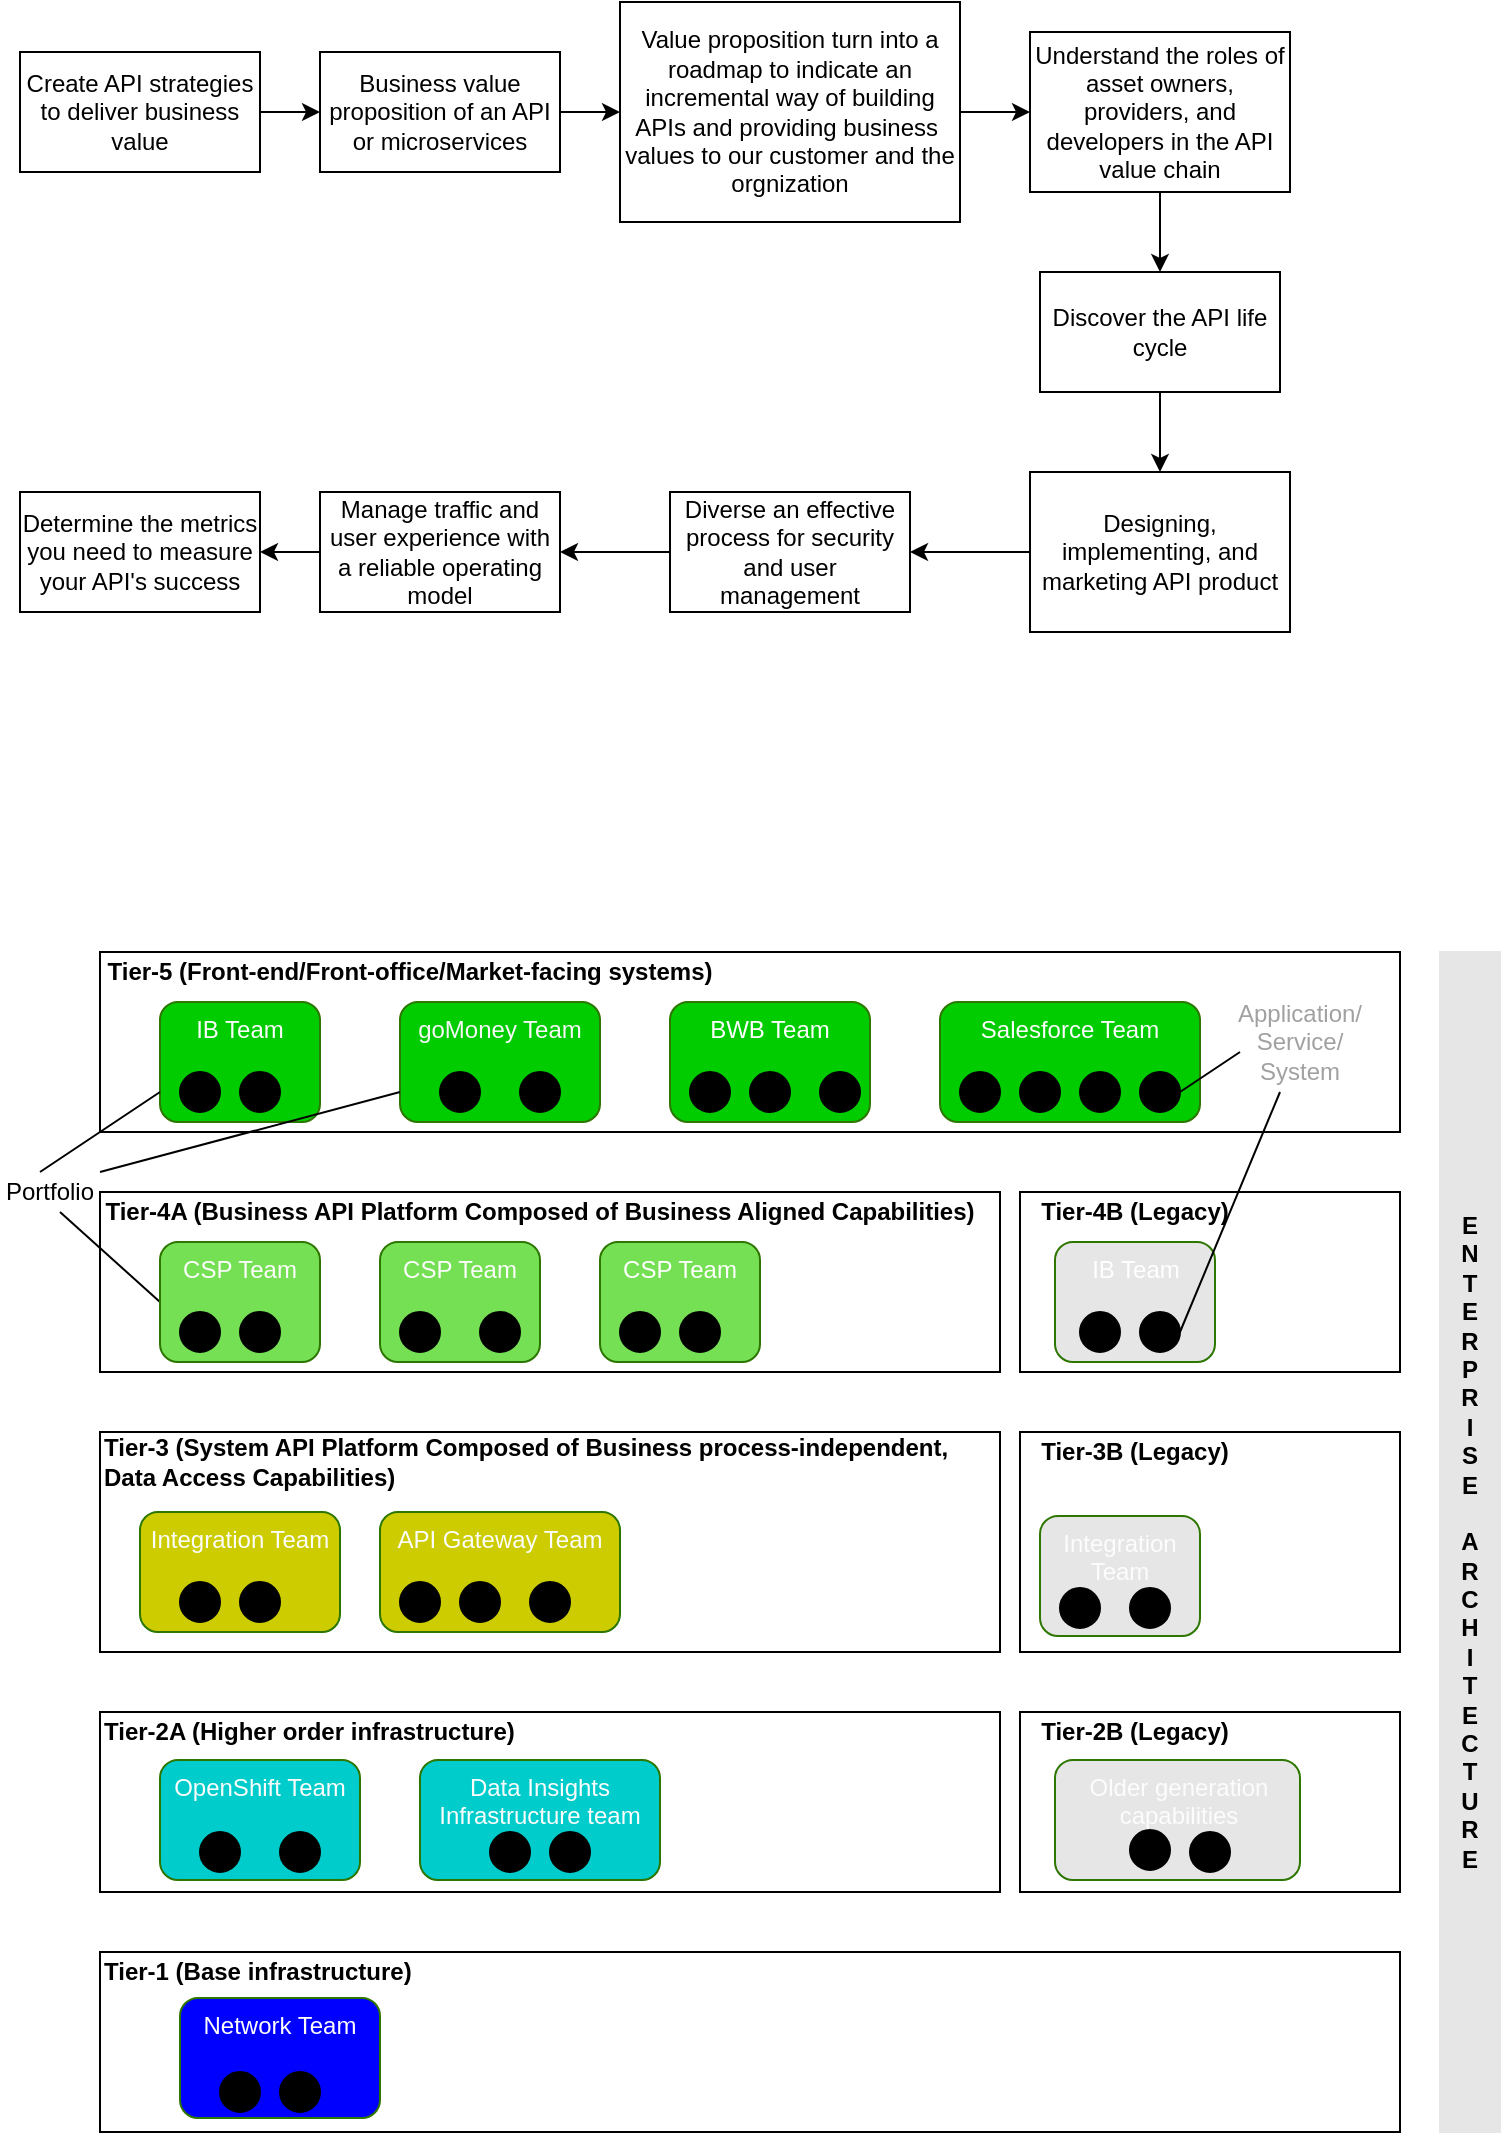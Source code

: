 <mxfile version="14.9.8" type="github"><diagram id="VjKDbfcUB5f3F2IPD83_" name="Page-1"><mxGraphModel dx="1422" dy="762" grid="1" gridSize="10" guides="1" tooltips="1" connect="1" arrows="1" fold="1" page="1" pageScale="1" pageWidth="850" pageHeight="1100" math="0" shadow="0"><root><mxCell id="0"/><mxCell id="1" parent="0"/><mxCell id="Zp3gZsn9r_thfgqdzpRH-13" style="edgeStyle=orthogonalEdgeStyle;rounded=0;orthogonalLoop=1;jettySize=auto;html=1;exitX=1;exitY=0.5;exitDx=0;exitDy=0;entryX=0;entryY=0.5;entryDx=0;entryDy=0;" parent="1" source="Zp3gZsn9r_thfgqdzpRH-1" target="Zp3gZsn9r_thfgqdzpRH-3" edge="1"><mxGeometry relative="1" as="geometry"/></mxCell><mxCell id="Zp3gZsn9r_thfgqdzpRH-1" value="Business value proposition of an API or microservices" style="rounded=0;whiteSpace=wrap;html=1;" parent="1" vertex="1"><mxGeometry x="230" y="70" width="120" height="60" as="geometry"/></mxCell><mxCell id="Zp3gZsn9r_thfgqdzpRH-23" value="" style="edgeStyle=orthogonalEdgeStyle;rounded=0;orthogonalLoop=1;jettySize=auto;html=1;" parent="1" source="Zp3gZsn9r_thfgqdzpRH-3" target="Zp3gZsn9r_thfgqdzpRH-4" edge="1"><mxGeometry relative="1" as="geometry"/></mxCell><mxCell id="Zp3gZsn9r_thfgqdzpRH-3" value="Value proposition turn into a roadmap to indicate an incremental way of building APIs and providing business&amp;nbsp; values to our customer and the orgnization" style="rounded=0;whiteSpace=wrap;html=1;" parent="1" vertex="1"><mxGeometry x="380" y="45" width="170" height="110" as="geometry"/></mxCell><mxCell id="Zp3gZsn9r_thfgqdzpRH-17" style="edgeStyle=orthogonalEdgeStyle;rounded=0;orthogonalLoop=1;jettySize=auto;html=1;exitX=0.5;exitY=1;exitDx=0;exitDy=0;" parent="1" source="Zp3gZsn9r_thfgqdzpRH-4" target="Zp3gZsn9r_thfgqdzpRH-7" edge="1"><mxGeometry relative="1" as="geometry"/></mxCell><mxCell id="Zp3gZsn9r_thfgqdzpRH-4" value="Understand the roles of asset owners, providers, and developers in the API value chain" style="rounded=0;whiteSpace=wrap;html=1;" parent="1" vertex="1"><mxGeometry x="585" y="60" width="130" height="80" as="geometry"/></mxCell><mxCell id="Zp3gZsn9r_thfgqdzpRH-19" style="edgeStyle=orthogonalEdgeStyle;rounded=0;orthogonalLoop=1;jettySize=auto;html=1;exitX=0;exitY=0.5;exitDx=0;exitDy=0;entryX=1;entryY=0.5;entryDx=0;entryDy=0;" parent="1" source="Zp3gZsn9r_thfgqdzpRH-5" target="Zp3gZsn9r_thfgqdzpRH-6" edge="1"><mxGeometry relative="1" as="geometry"/></mxCell><mxCell id="Zp3gZsn9r_thfgqdzpRH-5" value="Designing, implementing, and marketing API product" style="rounded=0;whiteSpace=wrap;html=1;" parent="1" vertex="1"><mxGeometry x="585" y="280" width="130" height="80" as="geometry"/></mxCell><mxCell id="Zp3gZsn9r_thfgqdzpRH-20" style="edgeStyle=orthogonalEdgeStyle;rounded=0;orthogonalLoop=1;jettySize=auto;html=1;exitX=0;exitY=0.5;exitDx=0;exitDy=0;entryX=1;entryY=0.5;entryDx=0;entryDy=0;" parent="1" source="Zp3gZsn9r_thfgqdzpRH-6" target="Zp3gZsn9r_thfgqdzpRH-8" edge="1"><mxGeometry relative="1" as="geometry"/></mxCell><mxCell id="Zp3gZsn9r_thfgqdzpRH-6" value="Diverse an effective process for security and user management" style="rounded=0;whiteSpace=wrap;html=1;" parent="1" vertex="1"><mxGeometry x="405" y="290" width="120" height="60" as="geometry"/></mxCell><mxCell id="Zp3gZsn9r_thfgqdzpRH-18" style="edgeStyle=orthogonalEdgeStyle;rounded=0;orthogonalLoop=1;jettySize=auto;html=1;exitX=0.5;exitY=1;exitDx=0;exitDy=0;entryX=0.5;entryY=0;entryDx=0;entryDy=0;" parent="1" source="Zp3gZsn9r_thfgqdzpRH-7" target="Zp3gZsn9r_thfgqdzpRH-5" edge="1"><mxGeometry relative="1" as="geometry"/></mxCell><mxCell id="Zp3gZsn9r_thfgqdzpRH-7" value="Discover the API life cycle" style="rounded=0;whiteSpace=wrap;html=1;" parent="1" vertex="1"><mxGeometry x="590" y="180" width="120" height="60" as="geometry"/></mxCell><mxCell id="Zp3gZsn9r_thfgqdzpRH-21" value="" style="edgeStyle=orthogonalEdgeStyle;rounded=0;orthogonalLoop=1;jettySize=auto;html=1;" parent="1" source="Zp3gZsn9r_thfgqdzpRH-8" target="Zp3gZsn9r_thfgqdzpRH-9" edge="1"><mxGeometry relative="1" as="geometry"/></mxCell><mxCell id="Zp3gZsn9r_thfgqdzpRH-8" value="Manage traffic and user experience with a reliable operating model" style="rounded=0;whiteSpace=wrap;html=1;" parent="1" vertex="1"><mxGeometry x="230" y="290" width="120" height="60" as="geometry"/></mxCell><mxCell id="Zp3gZsn9r_thfgqdzpRH-9" value="Determine the metrics you need to measure your API's success" style="rounded=0;whiteSpace=wrap;html=1;" parent="1" vertex="1"><mxGeometry x="80" y="290" width="120" height="60" as="geometry"/></mxCell><mxCell id="Zp3gZsn9r_thfgqdzpRH-12" style="edgeStyle=orthogonalEdgeStyle;rounded=0;orthogonalLoop=1;jettySize=auto;html=1;exitX=1;exitY=0.5;exitDx=0;exitDy=0;entryX=0;entryY=0.5;entryDx=0;entryDy=0;" parent="1" source="Zp3gZsn9r_thfgqdzpRH-11" target="Zp3gZsn9r_thfgqdzpRH-1" edge="1"><mxGeometry relative="1" as="geometry"/></mxCell><mxCell id="Zp3gZsn9r_thfgqdzpRH-11" value="Create API strategies to deliver business value" style="rounded=0;whiteSpace=wrap;html=1;" parent="1" vertex="1"><mxGeometry x="80" y="70" width="120" height="60" as="geometry"/></mxCell><mxCell id="qivLNx8RzRdKDx-Srp8b-2" value="" style="rounded=0;whiteSpace=wrap;html=1;align=left;" vertex="1" parent="1"><mxGeometry x="120" y="520" width="650" height="90" as="geometry"/></mxCell><mxCell id="qivLNx8RzRdKDx-Srp8b-3" value="IB" style="rounded=1;whiteSpace=wrap;html=1;" vertex="1" parent="1"><mxGeometry x="150" y="550" width="80" height="50" as="geometry"/></mxCell><mxCell id="qivLNx8RzRdKDx-Srp8b-4" value="BWB Team" style="rounded=1;whiteSpace=wrap;html=1;strokeColor=#2D7600;verticalAlign=top;fontColor=#FFFFFF;fillColor=#00CC00;" vertex="1" parent="1"><mxGeometry x="405" y="545" width="100" height="60" as="geometry"/></mxCell><mxCell id="qivLNx8RzRdKDx-Srp8b-5" value="Salesforce Team" style="rounded=1;whiteSpace=wrap;html=1;strokeColor=#2D7600;verticalAlign=top;fontColor=#FCFCFC;fillColor=#00CC00;" vertex="1" parent="1"><mxGeometry x="540" y="545" width="130" height="60" as="geometry"/></mxCell><mxCell id="qivLNx8RzRdKDx-Srp8b-6" value="goMoney" style="rounded=1;whiteSpace=wrap;html=1;" vertex="1" parent="1"><mxGeometry x="280" y="550" width="80" height="50" as="geometry"/></mxCell><mxCell id="qivLNx8RzRdKDx-Srp8b-7" value="IB Team" style="rounded=1;whiteSpace=wrap;html=1;strokeColor=#2D7600;verticalAlign=top;fontColor=#FCFCFC;fillColor=#00CC00;" vertex="1" parent="1"><mxGeometry x="150" y="545" width="80" height="60" as="geometry"/></mxCell><mxCell id="qivLNx8RzRdKDx-Srp8b-8" value="goMoney Team" style="rounded=1;whiteSpace=wrap;html=1;strokeColor=#2D7600;verticalAlign=top;fontColor=#F7F7F7;fillColor=#00CC00;" vertex="1" parent="1"><mxGeometry x="270" y="545" width="100" height="60" as="geometry"/></mxCell><mxCell id="qivLNx8RzRdKDx-Srp8b-9" value="Tier-5 (Front-end/Front-office/Market-facing systems)" style="text;html=1;strokeColor=none;fillColor=none;align=center;verticalAlign=middle;whiteSpace=wrap;rounded=0;fontStyle=1" vertex="1" parent="1"><mxGeometry x="120" y="520" width="310" height="20" as="geometry"/></mxCell><mxCell id="qivLNx8RzRdKDx-Srp8b-11" value="" style="rounded=0;whiteSpace=wrap;html=1;align=left;" vertex="1" parent="1"><mxGeometry x="120" y="640" width="450" height="90" as="geometry"/></mxCell><mxCell id="qivLNx8RzRdKDx-Srp8b-12" value="Tier-4A (Business API Platform Composed of Business Aligned Capabilities)" style="text;html=1;strokeColor=none;fillColor=none;align=center;verticalAlign=middle;whiteSpace=wrap;rounded=0;fontStyle=1" vertex="1" parent="1"><mxGeometry x="120" y="640" width="440" height="20" as="geometry"/></mxCell><mxCell id="qivLNx8RzRdKDx-Srp8b-13" value="" style="rounded=0;whiteSpace=wrap;html=1;align=left;" vertex="1" parent="1"><mxGeometry x="120" y="900" width="450" height="90" as="geometry"/></mxCell><mxCell id="qivLNx8RzRdKDx-Srp8b-14" value="" style="rounded=0;whiteSpace=wrap;html=1;align=left;" vertex="1" parent="1"><mxGeometry x="580" y="900" width="190" height="90" as="geometry"/></mxCell><mxCell id="qivLNx8RzRdKDx-Srp8b-15" value="" style="rounded=0;whiteSpace=wrap;html=1;align=left;" vertex="1" parent="1"><mxGeometry x="580" y="640" width="190" height="90" as="geometry"/></mxCell><mxCell id="qivLNx8RzRdKDx-Srp8b-16" value="Tier-4B (Legacy)" style="text;html=1;strokeColor=none;fillColor=none;align=center;verticalAlign=middle;whiteSpace=wrap;rounded=0;fontStyle=1" vertex="1" parent="1"><mxGeometry x="580" y="640" width="115" height="20" as="geometry"/></mxCell><mxCell id="qivLNx8RzRdKDx-Srp8b-18" value="Tier-2B (Legacy)" style="text;html=1;strokeColor=none;fillColor=none;align=center;verticalAlign=middle;whiteSpace=wrap;rounded=0;fontStyle=1" vertex="1" parent="1"><mxGeometry x="580" y="900" width="115" height="20" as="geometry"/></mxCell><mxCell id="qivLNx8RzRdKDx-Srp8b-19" value="Tier-2A (Higher order infrastructure)" style="text;html=1;strokeColor=none;fillColor=none;align=left;verticalAlign=middle;whiteSpace=wrap;rounded=0;fontStyle=1" vertex="1" parent="1"><mxGeometry x="120" y="900" width="220" height="20" as="geometry"/></mxCell><mxCell id="qivLNx8RzRdKDx-Srp8b-20" value="" style="ellipse;whiteSpace=wrap;html=1;aspect=fixed;fillColor=#000000;" vertex="1" parent="1"><mxGeometry x="160" y="580" width="20" height="20" as="geometry"/></mxCell><mxCell id="qivLNx8RzRdKDx-Srp8b-23" value="" style="ellipse;whiteSpace=wrap;html=1;aspect=fixed;fillColor=#000000;" vertex="1" parent="1"><mxGeometry x="190" y="580" width="20" height="20" as="geometry"/></mxCell><mxCell id="qivLNx8RzRdKDx-Srp8b-24" value="" style="ellipse;whiteSpace=wrap;html=1;aspect=fixed;fillColor=#000000;" vertex="1" parent="1"><mxGeometry x="290" y="580" width="20" height="20" as="geometry"/></mxCell><mxCell id="qivLNx8RzRdKDx-Srp8b-25" value="" style="ellipse;whiteSpace=wrap;html=1;aspect=fixed;fillColor=#000000;" vertex="1" parent="1"><mxGeometry x="330" y="580" width="20" height="20" as="geometry"/></mxCell><mxCell id="qivLNx8RzRdKDx-Srp8b-26" value="" style="ellipse;whiteSpace=wrap;html=1;aspect=fixed;fillColor=#000000;" vertex="1" parent="1"><mxGeometry x="415" y="580" width="20" height="20" as="geometry"/></mxCell><mxCell id="qivLNx8RzRdKDx-Srp8b-27" value="" style="ellipse;whiteSpace=wrap;html=1;aspect=fixed;fillColor=#000000;" vertex="1" parent="1"><mxGeometry x="445" y="580" width="20" height="20" as="geometry"/></mxCell><mxCell id="qivLNx8RzRdKDx-Srp8b-28" value="" style="ellipse;whiteSpace=wrap;html=1;aspect=fixed;fillColor=#000000;" vertex="1" parent="1"><mxGeometry x="480" y="580" width="20" height="20" as="geometry"/></mxCell><mxCell id="qivLNx8RzRdKDx-Srp8b-29" value="" style="ellipse;whiteSpace=wrap;html=1;aspect=fixed;fillColor=#000000;" vertex="1" parent="1"><mxGeometry x="550" y="580" width="20" height="20" as="geometry"/></mxCell><mxCell id="qivLNx8RzRdKDx-Srp8b-30" value="" style="ellipse;whiteSpace=wrap;html=1;aspect=fixed;fillColor=#000000;" vertex="1" parent="1"><mxGeometry x="580" y="580" width="20" height="20" as="geometry"/></mxCell><mxCell id="qivLNx8RzRdKDx-Srp8b-31" value="" style="ellipse;whiteSpace=wrap;html=1;aspect=fixed;fillColor=#000000;" vertex="1" parent="1"><mxGeometry x="610" y="580" width="20" height="20" as="geometry"/></mxCell><mxCell id="qivLNx8RzRdKDx-Srp8b-32" value="" style="ellipse;whiteSpace=wrap;html=1;aspect=fixed;fillColor=#000000;" vertex="1" parent="1"><mxGeometry x="640" y="580" width="20" height="20" as="geometry"/></mxCell><mxCell id="qivLNx8RzRdKDx-Srp8b-34" value="&lt;font color=&quot;#a1a1a1&quot;&gt;Application/&lt;br&gt;Service/&lt;br&gt;System&lt;/font&gt;" style="text;html=1;strokeColor=none;fillColor=none;align=center;verticalAlign=middle;whiteSpace=wrap;rounded=0;fontColor=#FCFCFC;" vertex="1" parent="1"><mxGeometry x="680" y="545" width="80" height="40" as="geometry"/></mxCell><mxCell id="qivLNx8RzRdKDx-Srp8b-37" value="" style="endArrow=none;html=1;fontColor=#FCFCFC;" edge="1" parent="1"><mxGeometry width="50" height="50" relative="1" as="geometry"><mxPoint x="660" y="590" as="sourcePoint"/><mxPoint x="690" y="570" as="targetPoint"/></mxGeometry></mxCell><mxCell id="qivLNx8RzRdKDx-Srp8b-38" value="IB Team" style="rounded=1;whiteSpace=wrap;html=1;verticalAlign=top;strokeColor=#2D7600;fontColor=#ffffff;fillColor=#E6E6E6;" vertex="1" parent="1"><mxGeometry x="597.5" y="665" width="80" height="60" as="geometry"/></mxCell><mxCell id="qivLNx8RzRdKDx-Srp8b-39" value="" style="ellipse;whiteSpace=wrap;html=1;aspect=fixed;fillColor=#000000;" vertex="1" parent="1"><mxGeometry x="610" y="700" width="20" height="20" as="geometry"/></mxCell><mxCell id="qivLNx8RzRdKDx-Srp8b-40" value="" style="ellipse;whiteSpace=wrap;html=1;aspect=fixed;fillColor=#000000;" vertex="1" parent="1"><mxGeometry x="640" y="700" width="20" height="20" as="geometry"/></mxCell><mxCell id="qivLNx8RzRdKDx-Srp8b-41" value="" style="endArrow=none;html=1;fontColor=#FCFCFC;exitX=1;exitY=0.5;exitDx=0;exitDy=0;" edge="1" parent="1" source="qivLNx8RzRdKDx-Srp8b-40"><mxGeometry width="50" height="50" relative="1" as="geometry"><mxPoint x="400" y="690" as="sourcePoint"/><mxPoint x="710" y="590" as="targetPoint"/></mxGeometry></mxCell><mxCell id="qivLNx8RzRdKDx-Srp8b-49" value="" style="endArrow=none;html=1;fontColor=#FCFCFC;entryX=0;entryY=0.75;entryDx=0;entryDy=0;" edge="1" parent="1" target="qivLNx8RzRdKDx-Srp8b-7"><mxGeometry width="50" height="50" relative="1" as="geometry"><mxPoint x="90" y="630" as="sourcePoint"/><mxPoint x="450" y="640" as="targetPoint"/></mxGeometry></mxCell><mxCell id="qivLNx8RzRdKDx-Srp8b-50" value="" style="endArrow=none;html=1;fontColor=#FCFCFC;exitX=0;exitY=0.5;exitDx=0;exitDy=0;" edge="1" parent="1" source="qivLNx8RzRdKDx-Srp8b-42"><mxGeometry width="50" height="50" relative="1" as="geometry"><mxPoint x="400" y="690" as="sourcePoint"/><mxPoint x="100" y="650" as="targetPoint"/></mxGeometry></mxCell><mxCell id="qivLNx8RzRdKDx-Srp8b-51" value="" style="endArrow=none;html=1;fontColor=#FCFCFC;exitX=0;exitY=0.75;exitDx=0;exitDy=0;" edge="1" parent="1" source="qivLNx8RzRdKDx-Srp8b-8"><mxGeometry width="50" height="50" relative="1" as="geometry"><mxPoint x="400" y="690" as="sourcePoint"/><mxPoint x="120" y="630" as="targetPoint"/></mxGeometry></mxCell><mxCell id="qivLNx8RzRdKDx-Srp8b-52" value="&lt;font color=&quot;#000000&quot;&gt;Portfolio&lt;/font&gt;" style="text;html=1;strokeColor=none;fillColor=none;align=center;verticalAlign=middle;whiteSpace=wrap;rounded=0;fontColor=#FCFCFC;" vertex="1" parent="1"><mxGeometry x="70" y="630" width="50" height="20" as="geometry"/></mxCell><mxCell id="qivLNx8RzRdKDx-Srp8b-61" value="OpenShift Team" style="rounded=1;whiteSpace=wrap;html=1;strokeColor=#2D7600;verticalAlign=top;fontColor=#FCFCFC;fillColor=#00CCCC;" vertex="1" parent="1"><mxGeometry x="150" y="924" width="100" height="60" as="geometry"/></mxCell><mxCell id="qivLNx8RzRdKDx-Srp8b-59" style="edgeStyle=none;rounded=0;orthogonalLoop=1;jettySize=auto;html=1;exitX=0;exitY=0.5;exitDx=0;exitDy=0;fontColor=#FCFCFC;" edge="1" parent="1"><mxGeometry relative="1" as="geometry"><mxPoint x="320" y="970" as="sourcePoint"/><mxPoint x="320" y="970" as="targetPoint"/></mxGeometry></mxCell><mxCell id="qivLNx8RzRdKDx-Srp8b-60" value="" style="rounded=0;whiteSpace=wrap;html=1;align=left;" vertex="1" parent="1"><mxGeometry x="120" y="1020" width="650" height="90" as="geometry"/></mxCell><mxCell id="qivLNx8RzRdKDx-Srp8b-64" value="Data Insights Infrastructure team" style="rounded=1;whiteSpace=wrap;html=1;strokeColor=#2D7600;verticalAlign=top;fontColor=#FCFCFC;fillColor=#00CCCC;" vertex="1" parent="1"><mxGeometry x="280" y="924" width="120" height="60" as="geometry"/></mxCell><mxCell id="qivLNx8RzRdKDx-Srp8b-65" value="" style="ellipse;whiteSpace=wrap;html=1;aspect=fixed;fillColor=#000000;" vertex="1" parent="1"><mxGeometry x="170" y="960" width="20" height="20" as="geometry"/></mxCell><mxCell id="qivLNx8RzRdKDx-Srp8b-66" value="" style="ellipse;whiteSpace=wrap;html=1;aspect=fixed;fillColor=#000000;" vertex="1" parent="1"><mxGeometry x="210" y="960" width="20" height="20" as="geometry"/></mxCell><mxCell id="qivLNx8RzRdKDx-Srp8b-69" value="" style="ellipse;whiteSpace=wrap;html=1;aspect=fixed;fillColor=#000000;" vertex="1" parent="1"><mxGeometry x="315" y="960" width="20" height="20" as="geometry"/></mxCell><mxCell id="qivLNx8RzRdKDx-Srp8b-70" value="" style="ellipse;whiteSpace=wrap;html=1;aspect=fixed;fillColor=#000000;" vertex="1" parent="1"><mxGeometry x="345" y="960" width="20" height="20" as="geometry"/></mxCell><mxCell id="qivLNx8RzRdKDx-Srp8b-80" value="" style="ellipse;whiteSpace=wrap;html=1;aspect=fixed;fillColor=#000000;" vertex="1" parent="1"><mxGeometry x="597.5" y="845" width="20" height="20" as="geometry"/></mxCell><mxCell id="qivLNx8RzRdKDx-Srp8b-81" value="" style="group" vertex="1" connectable="0" parent="1"><mxGeometry x="120" y="760" width="450" height="110" as="geometry"/></mxCell><mxCell id="qivLNx8RzRdKDx-Srp8b-71" value="" style="rounded=0;whiteSpace=wrap;html=1;align=left;" vertex="1" parent="qivLNx8RzRdKDx-Srp8b-81"><mxGeometry width="450" height="110" as="geometry"/></mxCell><mxCell id="qivLNx8RzRdKDx-Srp8b-74" value="Tier-3 (System API Platform Composed of Business process-independent, Data Access Capabilities)" style="text;html=1;strokeColor=none;fillColor=none;align=left;verticalAlign=middle;whiteSpace=wrap;rounded=0;fontStyle=1" vertex="1" parent="qivLNx8RzRdKDx-Srp8b-81"><mxGeometry width="440" height="30" as="geometry"/></mxCell><mxCell id="qivLNx8RzRdKDx-Srp8b-75" value="Integration Team" style="rounded=1;whiteSpace=wrap;html=1;strokeColor=#2D7600;verticalAlign=top;fontColor=#FCFCFC;fillColor=#CCCC00;" vertex="1" parent="qivLNx8RzRdKDx-Srp8b-81"><mxGeometry x="20" y="40" width="100" height="60" as="geometry"/></mxCell><mxCell id="qivLNx8RzRdKDx-Srp8b-76" value="" style="ellipse;whiteSpace=wrap;html=1;aspect=fixed;fillColor=#000000;" vertex="1" parent="qivLNx8RzRdKDx-Srp8b-81"><mxGeometry x="40" y="75" width="20" height="20" as="geometry"/></mxCell><mxCell id="qivLNx8RzRdKDx-Srp8b-77" value="" style="ellipse;whiteSpace=wrap;html=1;aspect=fixed;fillColor=#000000;" vertex="1" parent="qivLNx8RzRdKDx-Srp8b-81"><mxGeometry x="70" y="75" width="20" height="20" as="geometry"/></mxCell><mxCell id="qivLNx8RzRdKDx-Srp8b-97" value="API Gateway Team" style="rounded=1;whiteSpace=wrap;html=1;strokeColor=#2D7600;verticalAlign=top;fontColor=#FCFCFC;fillColor=#CCCC00;" vertex="1" parent="qivLNx8RzRdKDx-Srp8b-81"><mxGeometry x="140" y="40" width="120" height="60" as="geometry"/></mxCell><mxCell id="qivLNx8RzRdKDx-Srp8b-98" value="" style="ellipse;whiteSpace=wrap;html=1;aspect=fixed;fillColor=#000000;" vertex="1" parent="qivLNx8RzRdKDx-Srp8b-81"><mxGeometry x="150" y="75" width="20" height="20" as="geometry"/></mxCell><mxCell id="qivLNx8RzRdKDx-Srp8b-100" value="" style="ellipse;whiteSpace=wrap;html=1;aspect=fixed;fillColor=#000000;" vertex="1" parent="qivLNx8RzRdKDx-Srp8b-81"><mxGeometry x="180" y="75" width="20" height="20" as="geometry"/></mxCell><mxCell id="qivLNx8RzRdKDx-Srp8b-110" value="" style="ellipse;whiteSpace=wrap;html=1;aspect=fixed;fillColor=#000000;" vertex="1" parent="qivLNx8RzRdKDx-Srp8b-81"><mxGeometry x="215" y="75" width="20" height="20" as="geometry"/></mxCell><mxCell id="qivLNx8RzRdKDx-Srp8b-88" value="" style="group" vertex="1" connectable="0" parent="1"><mxGeometry x="370" y="665" width="80" height="60" as="geometry"/></mxCell><mxCell id="qivLNx8RzRdKDx-Srp8b-89" value="CSP Team" style="rounded=1;whiteSpace=wrap;html=1;verticalAlign=top;strokeColor=#2D7600;fontColor=#ffffff;fillColor=#76E055;" vertex="1" parent="qivLNx8RzRdKDx-Srp8b-88"><mxGeometry width="80" height="60" as="geometry"/></mxCell><mxCell id="qivLNx8RzRdKDx-Srp8b-90" value="" style="ellipse;whiteSpace=wrap;html=1;aspect=fixed;fillColor=#000000;" vertex="1" parent="qivLNx8RzRdKDx-Srp8b-88"><mxGeometry x="10" y="35" width="20" height="20" as="geometry"/></mxCell><mxCell id="qivLNx8RzRdKDx-Srp8b-91" value="" style="ellipse;whiteSpace=wrap;html=1;aspect=fixed;fillColor=#000000;" vertex="1" parent="qivLNx8RzRdKDx-Srp8b-88"><mxGeometry x="40" y="35" width="20" height="20" as="geometry"/></mxCell><mxCell id="qivLNx8RzRdKDx-Srp8b-93" value="&lt;b&gt;&lt;font color=&quot;#000000&quot;&gt;E&lt;br&gt;N&lt;br&gt;T&lt;br&gt;E&lt;br&gt;R&lt;br&gt;P&lt;br&gt;R&lt;br&gt;I&lt;br&gt;S&lt;br&gt;E&lt;br&gt;&amp;nbsp;&lt;br&gt;A&lt;br&gt;R&lt;br&gt;C&lt;br&gt;H&lt;br&gt;I&lt;br&gt;T&lt;br&gt;E&lt;br&gt;C&lt;br&gt;T&lt;br&gt;U&lt;br&gt;R&lt;br&gt;&lt;div style=&quot;&quot;&gt;&lt;b style=&quot;color: rgb(252 , 252 , 252)&quot;&gt;&lt;font color=&quot;#000000&quot;&gt;E&lt;/font&gt;&lt;/b&gt;&lt;/div&gt;&lt;/font&gt;&lt;/b&gt;" style="rounded=0;whiteSpace=wrap;html=1;fontColor=#FCFCFC;align=center;verticalAlign=middle;fillColor=#E6E6E6;strokeColor=#E6E6E6;" vertex="1" parent="1"><mxGeometry x="790" y="520" width="30" height="590" as="geometry"/></mxCell><mxCell id="qivLNx8RzRdKDx-Srp8b-94" value="" style="ellipse;whiteSpace=wrap;html=1;aspect=fixed;fillColor=#000000;" vertex="1" parent="1"><mxGeometry x="600" y="840" width="20" height="20" as="geometry"/></mxCell><mxCell id="qivLNx8RzRdKDx-Srp8b-96" value="Tier-1 (Base infrastructure)" style="text;html=1;strokeColor=none;fillColor=none;align=left;verticalAlign=middle;whiteSpace=wrap;rounded=0;fontStyle=1" vertex="1" parent="1"><mxGeometry x="120" y="1020" width="170" height="20" as="geometry"/></mxCell><mxCell id="qivLNx8RzRdKDx-Srp8b-85" value="CSP Team" style="rounded=1;whiteSpace=wrap;html=1;strokeColor=#2D7600;verticalAlign=top;fontColor=#FCFCFC;fillColor=#76E055;" vertex="1" parent="1"><mxGeometry x="260" y="665" width="80" height="60" as="geometry"/></mxCell><mxCell id="qivLNx8RzRdKDx-Srp8b-86" value="" style="ellipse;whiteSpace=wrap;html=1;aspect=fixed;fillColor=#000000;" vertex="1" parent="1"><mxGeometry x="270" y="700" width="20" height="20" as="geometry"/></mxCell><mxCell id="qivLNx8RzRdKDx-Srp8b-87" value="" style="ellipse;whiteSpace=wrap;html=1;aspect=fixed;fillColor=#000000;" vertex="1" parent="1"><mxGeometry x="310" y="700" width="20" height="20" as="geometry"/></mxCell><mxCell id="qivLNx8RzRdKDx-Srp8b-42" value="CSP Team" style="rounded=1;whiteSpace=wrap;html=1;strokeColor=#2D7600;verticalAlign=top;fontColor=#FCFCFC;fillColor=#76E055;" vertex="1" parent="1"><mxGeometry x="150" y="665" width="80" height="60" as="geometry"/></mxCell><mxCell id="qivLNx8RzRdKDx-Srp8b-43" value="" style="ellipse;whiteSpace=wrap;html=1;aspect=fixed;fillColor=#000000;" vertex="1" parent="1"><mxGeometry x="160" y="700" width="20" height="20" as="geometry"/></mxCell><mxCell id="qivLNx8RzRdKDx-Srp8b-44" value="" style="ellipse;whiteSpace=wrap;html=1;aspect=fixed;fillColor=#000000;" vertex="1" parent="1"><mxGeometry x="190" y="700" width="20" height="20" as="geometry"/></mxCell><mxCell id="qivLNx8RzRdKDx-Srp8b-72" value="" style="rounded=0;whiteSpace=wrap;html=1;align=left;" vertex="1" parent="1"><mxGeometry x="580" y="760" width="190" height="110" as="geometry"/></mxCell><mxCell id="qivLNx8RzRdKDx-Srp8b-78" value="Tier-3B (Legacy)" style="text;html=1;strokeColor=none;fillColor=none;align=center;verticalAlign=middle;whiteSpace=wrap;rounded=0;fontStyle=1" vertex="1" parent="1"><mxGeometry x="580" y="760" width="115" height="20" as="geometry"/></mxCell><mxCell id="qivLNx8RzRdKDx-Srp8b-79" value="Integration Team" style="rounded=1;whiteSpace=wrap;html=1;strokeColor=#2D7600;verticalAlign=top;fontColor=#FCFCFC;fillColor=#E6E6E6;" vertex="1" parent="1"><mxGeometry x="590" y="802" width="80" height="60" as="geometry"/></mxCell><mxCell id="qivLNx8RzRdKDx-Srp8b-95" value="" style="ellipse;whiteSpace=wrap;html=1;aspect=fixed;fillColor=#000000;" vertex="1" parent="1"><mxGeometry x="635" y="838" width="20" height="20" as="geometry"/></mxCell><mxCell id="qivLNx8RzRdKDx-Srp8b-106" value="Older generation capabilities" style="rounded=1;whiteSpace=wrap;html=1;strokeColor=#2D7600;verticalAlign=top;fontColor=#FCFCFC;fillColor=#E6E6E6;" vertex="1" parent="1"><mxGeometry x="597.5" y="924" width="122.5" height="60" as="geometry"/></mxCell><mxCell id="qivLNx8RzRdKDx-Srp8b-107" value="" style="ellipse;whiteSpace=wrap;html=1;aspect=fixed;fillColor=#000000;" vertex="1" parent="1"><mxGeometry x="635" y="959" width="20" height="20" as="geometry"/></mxCell><mxCell id="qivLNx8RzRdKDx-Srp8b-108" value="" style="ellipse;whiteSpace=wrap;html=1;aspect=fixed;fillColor=#000000;" vertex="1" parent="1"><mxGeometry x="600" y="838" width="20" height="20" as="geometry"/></mxCell><mxCell id="qivLNx8RzRdKDx-Srp8b-109" value="" style="ellipse;whiteSpace=wrap;html=1;aspect=fixed;fillColor=#000000;" vertex="1" parent="1"><mxGeometry x="665" y="960" width="20" height="20" as="geometry"/></mxCell><mxCell id="qivLNx8RzRdKDx-Srp8b-111" value="Network Team" style="rounded=1;whiteSpace=wrap;html=1;strokeColor=#2D7600;verticalAlign=top;fontColor=#FCFCFC;fillColor=#0000FF;" vertex="1" parent="1"><mxGeometry x="160" y="1043" width="100" height="60" as="geometry"/></mxCell><mxCell id="qivLNx8RzRdKDx-Srp8b-112" value="" style="ellipse;whiteSpace=wrap;html=1;aspect=fixed;fillColor=#000000;" vertex="1" parent="1"><mxGeometry x="180" y="1080" width="20" height="20" as="geometry"/></mxCell><mxCell id="qivLNx8RzRdKDx-Srp8b-113" value="" style="ellipse;whiteSpace=wrap;html=1;aspect=fixed;fillColor=#000000;" vertex="1" parent="1"><mxGeometry x="210" y="1080" width="20" height="20" as="geometry"/></mxCell></root></mxGraphModel></diagram></mxfile>